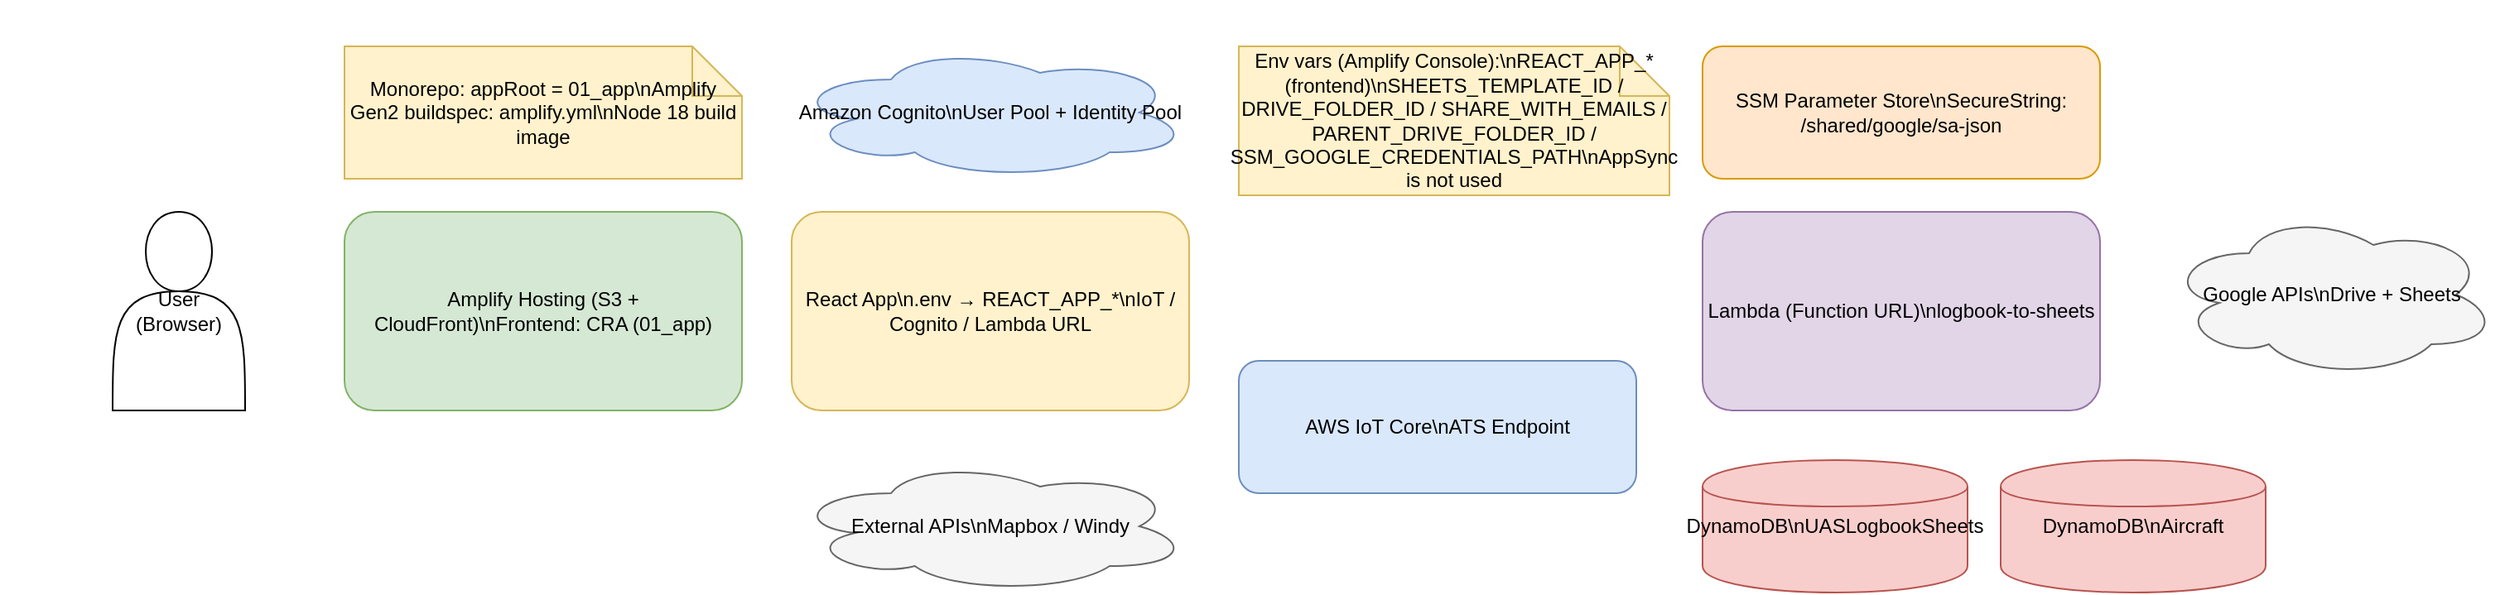 <mxfile version="24.7.1" editor="draw.io" type="device">
  <diagram id="centra-arch" name="Current System">
    <mxGraphModel dx="1380" dy="802" grid="1" gridSize="10" guides="1" tooltips="1" connect="1" arrows="1" fold="1" page="1" pageScale="1" pageWidth="1920" pageHeight="1080" math="0" shadow="0">
      <root>
        <mxCell id="0"/>
        <mxCell id="1" parent="0"/>
        <mxCell id="user" value="User (Browser)" style="shape=actor;whiteSpace=wrap;html=1;" vertex="1" parent="1">
          <mxGeometry x="60" y="120" width="80" height="120" as="geometry"/>
        </mxCell>
        <mxCell id="hosting" value="Amplify Hosting (S3 + CloudFront)\nFrontend: CRA (01_app)" style="rounded=1;whiteSpace=wrap;html=1;fillColor=#d5e8d4;strokeColor=#82b366;" vertex="1" parent="1">
          <mxGeometry x="200" y="120" width="240" height="120" as="geometry"/>
        </mxCell>
        <mxCell id="frontend" value="React App\n.env → REACT_APP_*\nIoT / Cognito / Lambda URL" style="rounded=1;whiteSpace=wrap;html=1;fillColor=#fff2cc;strokeColor=#d6b656;" vertex="1" parent="1">
          <mxGeometry x="470" y="120" width="240" height="120" as="geometry"/>
        </mxCell>
        <mxCell id="cognito" value="Amazon Cognito\nUser Pool + Identity Pool" style="shape=cloud;whiteSpace=wrap;html=1;fillColor=#dae8fc;strokeColor=#6c8ebf;" vertex="1" parent="1">
          <mxGeometry x="470" y="20" width="240" height="80" as="geometry"/>
        </mxCell>
        <mxCell id="iot" value="AWS IoT Core\nATS Endpoint" style="rounded=1;whiteSpace=wrap;html=1;fillColor=#dae8fc;strokeColor=#6c8ebf;" vertex="1" parent="1">
          <mxGeometry x="740" y="210" width="240" height="80" as="geometry"/>
        </mxCell>
        <mxCell id="lambda" value="Lambda (Function URL)\nlogbook-to-sheets" style="rounded=1;whiteSpace=wrap;html=1;fillColor=#e1d5e7;strokeColor=#9673a6;" vertex="1" parent="1">
          <mxGeometry x="1020" y="120" width="240" height="120" as="geometry"/>
        </mxCell>
        <mxCell id="ddb1" value="DynamoDB\nUASLogbookSheets" style="shape=cylinder;whiteSpace=wrap;html=1;fillColor=#f8cecc;strokeColor=#b85450;" vertex="1" parent="1">
          <mxGeometry x="1020" y="270" width="160" height="80" as="geometry"/>
        </mxCell>
        <mxCell id="ddb2" value="DynamoDB\nAircraft" style="shape=cylinder;whiteSpace=wrap;html=1;fillColor=#f8cecc;strokeColor=#b85450;" vertex="1" parent="1">
          <mxGeometry x="1200" y="270" width="160" height="80" as="geometry"/>
        </mxCell>
        <mxCell id="ssm" value="SSM Parameter Store\nSecureString: /shared/google/sa-json" style="rounded=1;whiteSpace=wrap;html=1;fillColor=#ffe6cc;strokeColor=#d79b00;" vertex="1" parent="1">
          <mxGeometry x="1020" y="20" width="240" height="80" as="geometry"/>
        </mxCell>
        <mxCell id="google" value="Google APIs\nDrive + Sheets" style="shape=cloud;whiteSpace=wrap;html=1;fillColor=#f5f5f5;strokeColor=#666666;" vertex="1" parent="1">
          <mxGeometry x="1300" y="120" width="200" height="100" as="geometry"/>
        </mxCell>
        <mxCell id="extapis" value="External APIs\nMapbox / Windy" style="shape=cloud;whiteSpace=wrap;html=1;fillColor=#f5f5f5;strokeColor=#666666;" vertex="1" parent="1">
          <mxGeometry x="470" y="270" width="240" height="80" as="geometry"/>
        </mxCell>
        <mxCell id="e1" edge="1" parent="1" source="user" target="hosting" style="endArrow=block;html=1;strokeColor=#82b366;"/>
        <mxCell id="e2" edge="1" parent="1" source="hosting" target="frontend" style="endArrow=block;html=1;strokeColor=#d6b656;"/>
        <mxCell id="e3" edge="1" parent="1" source="frontend" target="cognito" style="endArrow=block;html=1;strokeColor=#6c8ebf;"/>
        <mxCell id="e5" edge="1" parent="1" source="frontend" target="iot" style="endArrow=block;html=1;strokeColor=#6c8ebf;"/>
        <mxCell id="e6" edge="1" parent="1" source="frontend" target="lambda" style="endArrow=block;html=1;strokeColor=#9673a6;"/>
        <mxCell id="e7" edge="1" parent="1" source="lambda" target="ddb1" style="endArrow=block;html=1;strokeColor=#b85450;"/>
        <mxCell id="e8" edge="1" parent="1" source="lambda" target="ddb2" style="endArrow=block;html=1;strokeColor=#b85450;"/>
        <mxCell id="e9" edge="1" parent="1" source="lambda" target="ssm" style="endArrow=block;html=1;strokeColor=#d79b00;"/>
        <mxCell id="e10" edge="1" parent="1" source="lambda" target="google" style="endArrow=block;html=1;strokeColor=#666666;"/>
        <mxCell id="e11" edge="1" parent="1" source="frontend" target="extapis" style="endArrow=block;html=1;strokeColor=#666666;"/>
        <mxCell id="note1" value="Monorepo: appRoot = 01_app\nAmplify Gen2 buildspec: amplify.yml\nNode 18 build image" style="shape=note;whiteSpace=wrap;html=1;fillColor=#fff2cc;strokeColor=#d6b656;" vertex="1" parent="1">
          <mxGeometry x="200" y="20" width="240" height="80" as="geometry"/>
        </mxCell>
        <mxCell id="note2" value="Env vars (Amplify Console):\nREACT_APP_* (frontend)\nSHEETS_TEMPLATE_ID / DRIVE_FOLDER_ID / SHARE_WITH_EMAILS / PARENT_DRIVE_FOLDER_ID / SSM_GOOGLE_CREDENTIALS_PATH\nAppSync is not used" style="shape=note;whiteSpace=wrap;html=1;fillColor=#fff2cc;strokeColor=#d6b656;" vertex="1" parent="1">
          <mxGeometry x="740" y="20" width="260" height="90" as="geometry"/>
        </mxCell>
      </root>
    </mxGraphModel>
  </diagram>
  </mxfile>

